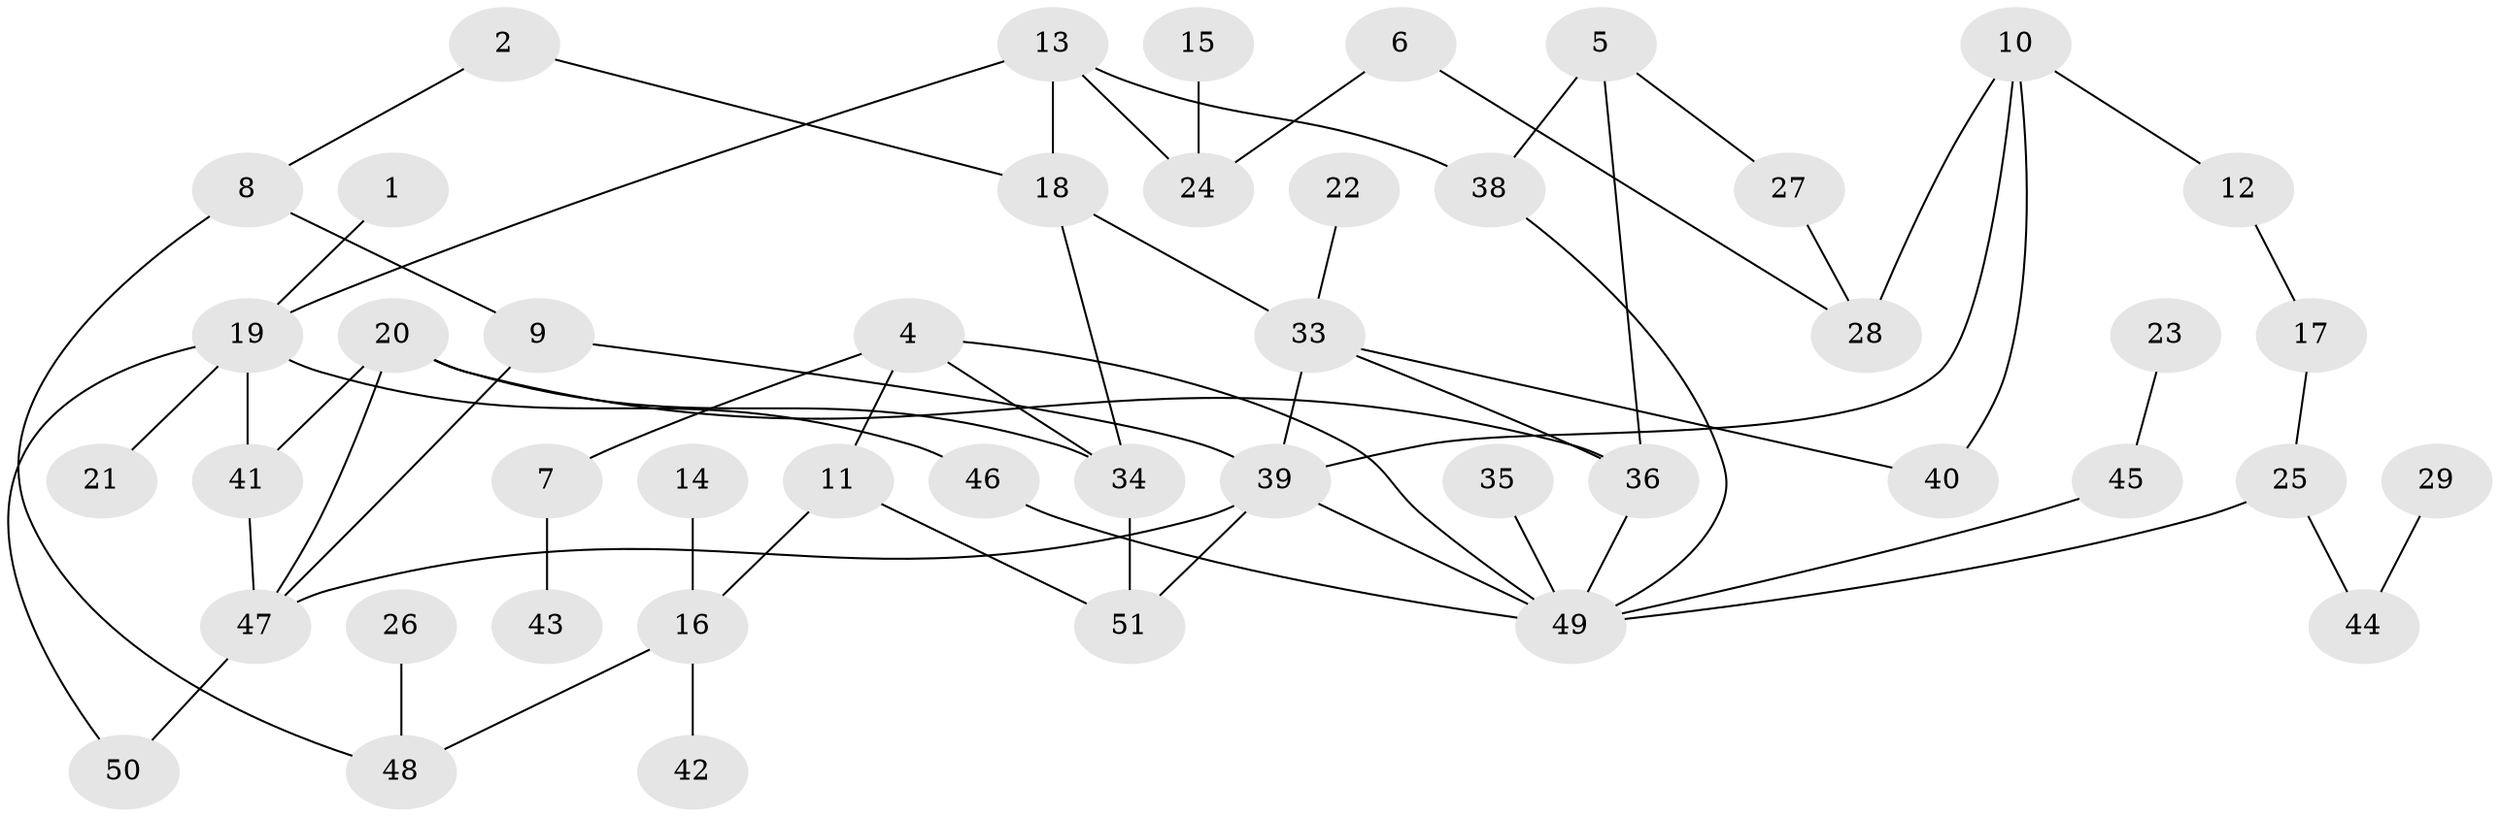 // original degree distribution, {1: 0.25, 3: 0.25, 2: 0.25, 4: 0.09722222222222222, 0: 0.06944444444444445, 5: 0.041666666666666664, 6: 0.027777777777777776, 9: 0.013888888888888888}
// Generated by graph-tools (version 1.1) at 2025/35/03/04/25 23:35:56]
// undirected, 46 vertices, 64 edges
graph export_dot {
  node [color=gray90,style=filled];
  1;
  2;
  4;
  5;
  6;
  7;
  8;
  9;
  10;
  11;
  12;
  13;
  14;
  15;
  16;
  17;
  18;
  19;
  20;
  21;
  22;
  23;
  24;
  25;
  26;
  27;
  28;
  29;
  33;
  34;
  35;
  36;
  38;
  39;
  40;
  41;
  42;
  43;
  44;
  45;
  46;
  47;
  48;
  49;
  50;
  51;
  1 -- 19 [weight=1.0];
  2 -- 8 [weight=1.0];
  2 -- 18 [weight=1.0];
  4 -- 7 [weight=1.0];
  4 -- 11 [weight=1.0];
  4 -- 34 [weight=1.0];
  4 -- 49 [weight=1.0];
  5 -- 27 [weight=1.0];
  5 -- 36 [weight=1.0];
  5 -- 38 [weight=1.0];
  6 -- 24 [weight=1.0];
  6 -- 28 [weight=1.0];
  7 -- 43 [weight=1.0];
  8 -- 9 [weight=1.0];
  8 -- 48 [weight=1.0];
  9 -- 39 [weight=1.0];
  9 -- 47 [weight=1.0];
  10 -- 12 [weight=1.0];
  10 -- 28 [weight=1.0];
  10 -- 39 [weight=1.0];
  10 -- 40 [weight=1.0];
  11 -- 16 [weight=1.0];
  11 -- 51 [weight=1.0];
  12 -- 17 [weight=1.0];
  13 -- 18 [weight=1.0];
  13 -- 19 [weight=1.0];
  13 -- 24 [weight=1.0];
  13 -- 38 [weight=1.0];
  14 -- 16 [weight=1.0];
  15 -- 24 [weight=1.0];
  16 -- 42 [weight=1.0];
  16 -- 48 [weight=1.0];
  17 -- 25 [weight=1.0];
  18 -- 33 [weight=2.0];
  18 -- 34 [weight=1.0];
  19 -- 21 [weight=1.0];
  19 -- 41 [weight=1.0];
  19 -- 46 [weight=1.0];
  19 -- 50 [weight=1.0];
  20 -- 34 [weight=1.0];
  20 -- 36 [weight=1.0];
  20 -- 41 [weight=1.0];
  20 -- 47 [weight=1.0];
  22 -- 33 [weight=1.0];
  23 -- 45 [weight=1.0];
  25 -- 44 [weight=1.0];
  25 -- 49 [weight=1.0];
  26 -- 48 [weight=1.0];
  27 -- 28 [weight=1.0];
  29 -- 44 [weight=1.0];
  33 -- 36 [weight=1.0];
  33 -- 39 [weight=1.0];
  33 -- 40 [weight=1.0];
  34 -- 51 [weight=1.0];
  35 -- 49 [weight=1.0];
  36 -- 49 [weight=1.0];
  38 -- 49 [weight=1.0];
  39 -- 47 [weight=1.0];
  39 -- 49 [weight=1.0];
  39 -- 51 [weight=1.0];
  41 -- 47 [weight=1.0];
  45 -- 49 [weight=1.0];
  46 -- 49 [weight=1.0];
  47 -- 50 [weight=1.0];
}

